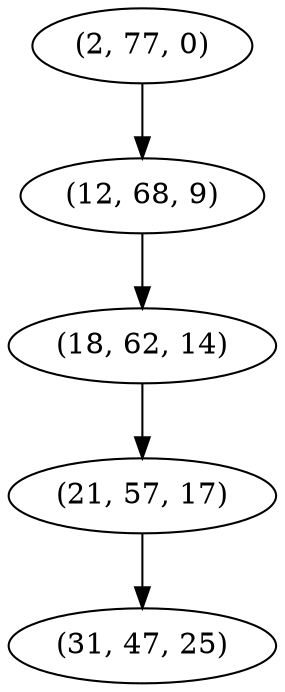 digraph tree {
    "(2, 77, 0)";
    "(12, 68, 9)";
    "(18, 62, 14)";
    "(21, 57, 17)";
    "(31, 47, 25)";
    "(2, 77, 0)" -> "(12, 68, 9)";
    "(12, 68, 9)" -> "(18, 62, 14)";
    "(18, 62, 14)" -> "(21, 57, 17)";
    "(21, 57, 17)" -> "(31, 47, 25)";
}
